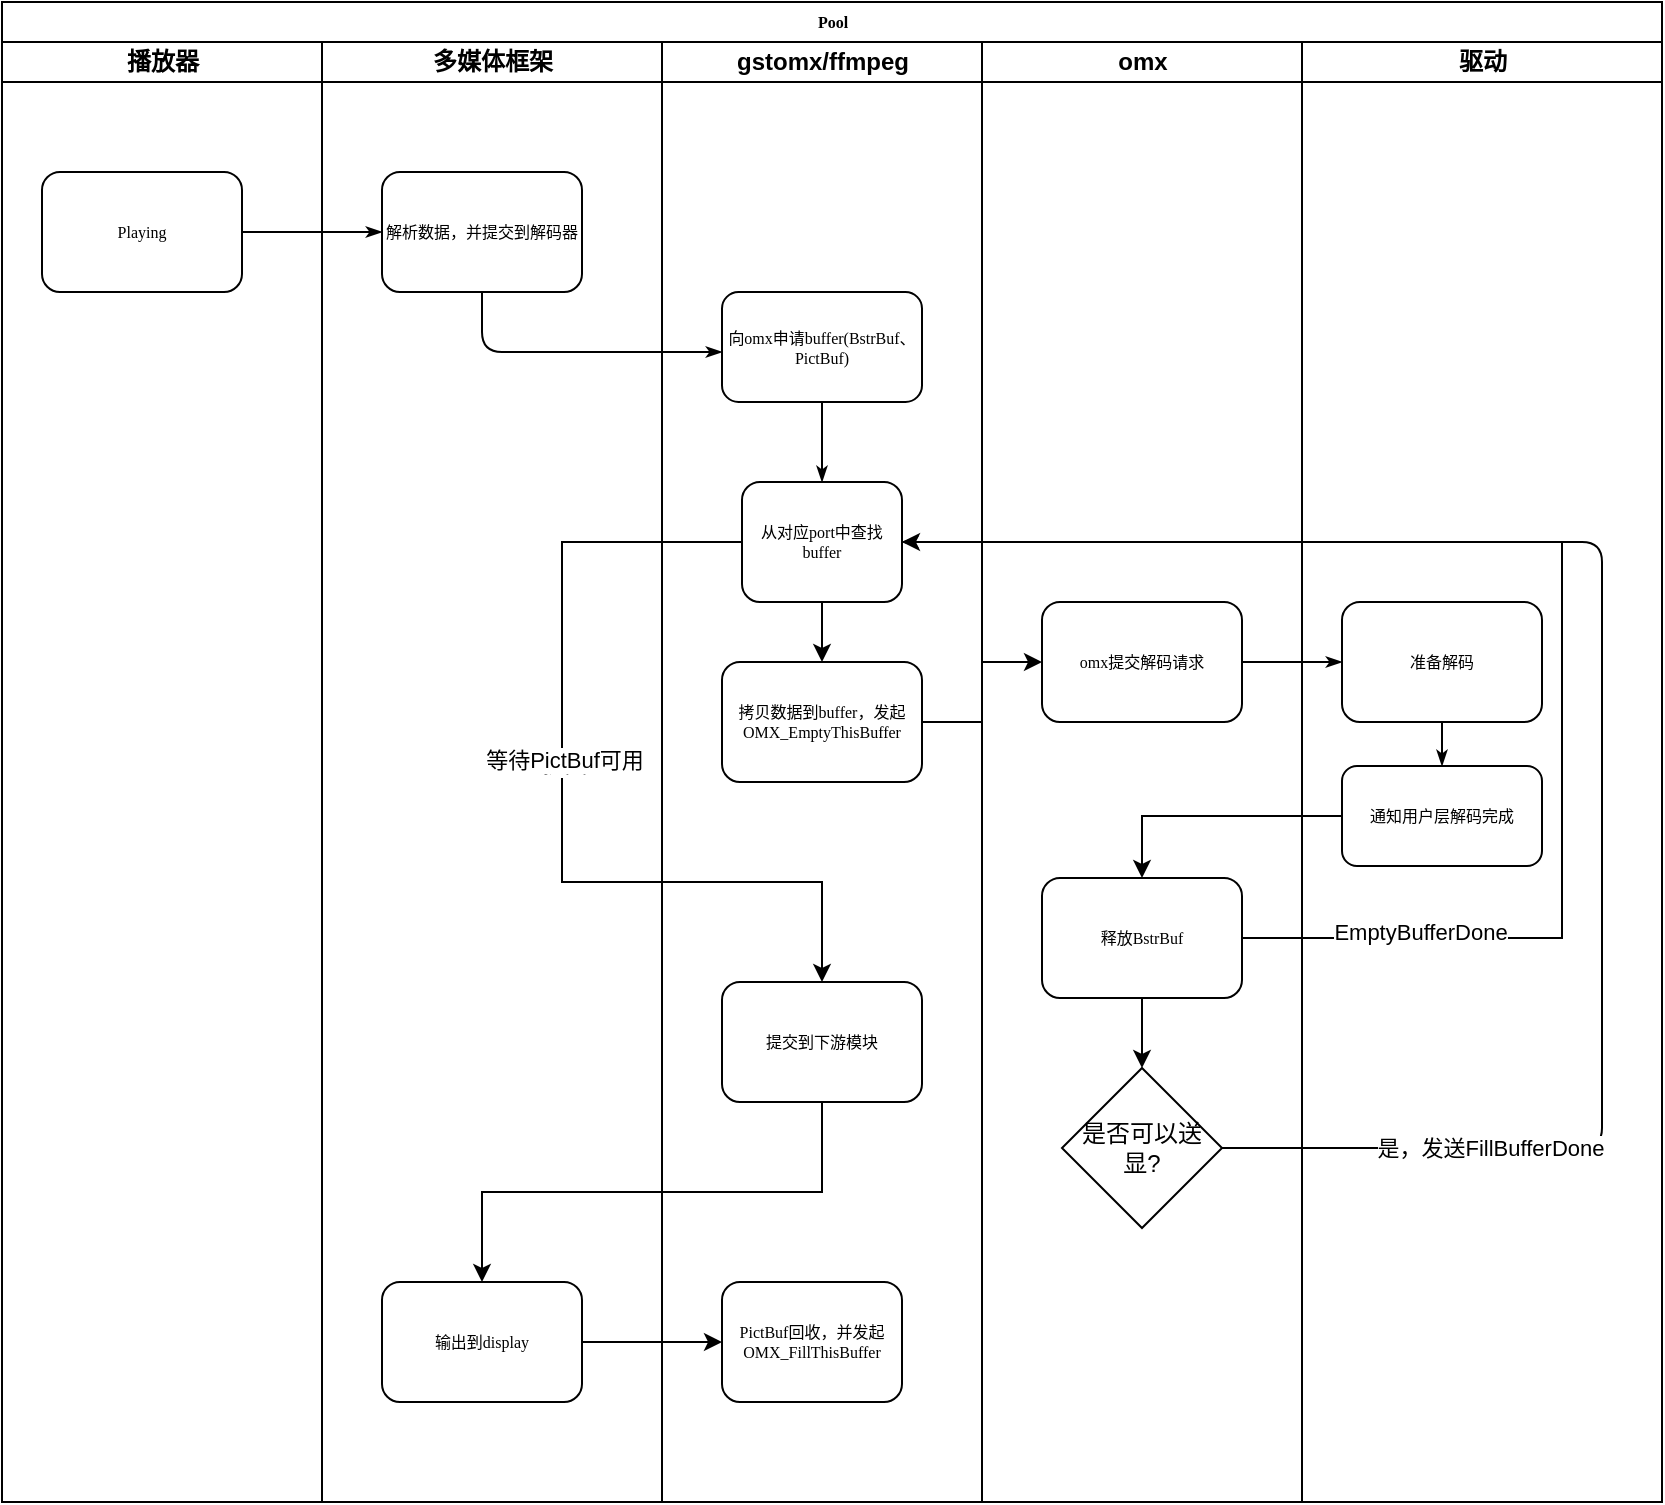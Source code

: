 <mxfile version="14.8.0" type="github">
  <diagram name="Page-1" id="74e2e168-ea6b-b213-b513-2b3c1d86103e">
    <mxGraphModel dx="1036" dy="1585" grid="1" gridSize="10" guides="1" tooltips="1" connect="1" arrows="1" fold="1" page="1" pageScale="1" pageWidth="1100" pageHeight="850" background="none" math="0" shadow="0">
      <root>
        <mxCell id="0" />
        <mxCell id="1" parent="0" />
        <mxCell id="77e6c97f196da883-1" value="Pool" style="swimlane;html=1;childLayout=stackLayout;startSize=20;rounded=0;shadow=0;labelBackgroundColor=none;strokeWidth=1;fontFamily=Verdana;fontSize=8;align=center;" parent="1" vertex="1">
          <mxGeometry x="110" y="-180" width="830" height="750" as="geometry" />
        </mxCell>
        <mxCell id="77e6c97f196da883-2" value="播放器" style="swimlane;html=1;startSize=20;" parent="77e6c97f196da883-1" vertex="1">
          <mxGeometry y="20" width="160" height="730" as="geometry" />
        </mxCell>
        <mxCell id="77e6c97f196da883-8" value="Playing" style="rounded=1;whiteSpace=wrap;html=1;shadow=0;labelBackgroundColor=none;strokeWidth=1;fontFamily=Verdana;fontSize=8;align=center;" parent="77e6c97f196da883-2" vertex="1">
          <mxGeometry x="20" y="65" width="100" height="60" as="geometry" />
        </mxCell>
        <mxCell id="77e6c97f196da883-26" style="edgeStyle=orthogonalEdgeStyle;rounded=1;html=1;labelBackgroundColor=none;startArrow=none;startFill=0;startSize=5;endArrow=classicThin;endFill=1;endSize=5;jettySize=auto;orthogonalLoop=1;strokeWidth=1;fontFamily=Verdana;fontSize=8" parent="77e6c97f196da883-1" source="77e6c97f196da883-8" target="77e6c97f196da883-11" edge="1">
          <mxGeometry relative="1" as="geometry" />
        </mxCell>
        <mxCell id="77e6c97f196da883-27" style="edgeStyle=orthogonalEdgeStyle;rounded=1;html=1;labelBackgroundColor=none;startArrow=none;startFill=0;startSize=5;endArrow=classicThin;endFill=1;endSize=5;jettySize=auto;orthogonalLoop=1;strokeWidth=1;fontFamily=Verdana;fontSize=8" parent="77e6c97f196da883-1" source="77e6c97f196da883-11" target="77e6c97f196da883-9" edge="1">
          <mxGeometry relative="1" as="geometry">
            <Array as="points">
              <mxPoint x="240" y="175" />
            </Array>
          </mxGeometry>
        </mxCell>
        <mxCell id="107ba76e4e335f99-1" style="edgeStyle=orthogonalEdgeStyle;rounded=1;html=1;labelBackgroundColor=none;startArrow=none;startFill=0;startSize=5;endArrow=classicThin;endFill=1;endSize=5;jettySize=auto;orthogonalLoop=1;strokeWidth=1;fontFamily=Verdana;fontSize=8;exitX=1;exitY=0.5;exitDx=0;exitDy=0;" parent="77e6c97f196da883-1" source="77e6c97f196da883-15" target="77e6c97f196da883-18" edge="1">
          <mxGeometry relative="1" as="geometry">
            <mxPoint x="620" y="450" as="sourcePoint" />
            <Array as="points" />
          </mxGeometry>
        </mxCell>
        <mxCell id="77e6c97f196da883-3" value="多媒体框架" style="swimlane;html=1;startSize=20;" parent="77e6c97f196da883-1" vertex="1">
          <mxGeometry x="160" y="20" width="170" height="730" as="geometry" />
        </mxCell>
        <mxCell id="77e6c97f196da883-11" value="解析数据，并提交到解码器" style="rounded=1;whiteSpace=wrap;html=1;shadow=0;labelBackgroundColor=none;strokeWidth=1;fontFamily=Verdana;fontSize=8;align=center;" parent="77e6c97f196da883-3" vertex="1">
          <mxGeometry x="30" y="65" width="100" height="60" as="geometry" />
        </mxCell>
        <mxCell id="77e6c97f196da883-23" value="输出到display" style="rounded=1;whiteSpace=wrap;html=1;shadow=0;labelBackgroundColor=none;strokeWidth=1;fontFamily=Verdana;fontSize=8;align=center;" parent="77e6c97f196da883-3" vertex="1">
          <mxGeometry x="30" y="620" width="100" height="60" as="geometry" />
        </mxCell>
        <mxCell id="77e6c97f196da883-4" value="gstomx/ffmpeg" style="swimlane;html=1;startSize=20;" parent="77e6c97f196da883-1" vertex="1">
          <mxGeometry x="330" y="20" width="160" height="730" as="geometry" />
        </mxCell>
        <mxCell id="77e6c97f196da883-9" value="向omx申请buffer(BstrBuf、PictBuf)" style="rounded=1;whiteSpace=wrap;html=1;shadow=0;labelBackgroundColor=none;strokeWidth=1;fontFamily=Verdana;fontSize=8;align=center;" parent="77e6c97f196da883-4" vertex="1">
          <mxGeometry x="30" y="125" width="100" height="55" as="geometry" />
        </mxCell>
        <mxCell id="NEodAw-vATcQsWl_NQA6-4" value="拷贝数据到buffer，发起OMX_EmptyThisBuffer" style="rounded=1;whiteSpace=wrap;html=1;shadow=0;labelBackgroundColor=none;strokeWidth=1;fontFamily=Verdana;fontSize=8;align=center;" parent="77e6c97f196da883-4" vertex="1">
          <mxGeometry x="30" y="310" width="100" height="60" as="geometry" />
        </mxCell>
        <mxCell id="yOjiqAX6zCisSnx89uOd-18" value="PictBuf回收，并发起OMX_FillThisBuffer" style="rounded=1;whiteSpace=wrap;html=1;shadow=0;labelBackgroundColor=none;strokeWidth=1;fontFamily=Verdana;fontSize=8;align=center;" vertex="1" parent="77e6c97f196da883-4">
          <mxGeometry x="30" y="620" width="90" height="60" as="geometry" />
        </mxCell>
        <mxCell id="77e6c97f196da883-12" value="从对应port中查找buffer" style="rounded=1;whiteSpace=wrap;html=1;shadow=0;labelBackgroundColor=none;strokeWidth=1;fontFamily=Verdana;fontSize=8;align=center;" parent="77e6c97f196da883-4" vertex="1">
          <mxGeometry x="40" y="220" width="80" height="60" as="geometry" />
        </mxCell>
        <mxCell id="77e6c97f196da883-28" style="edgeStyle=orthogonalEdgeStyle;rounded=1;html=1;labelBackgroundColor=none;startArrow=none;startFill=0;startSize=5;endArrow=classicThin;endFill=1;endSize=5;jettySize=auto;orthogonalLoop=1;strokeWidth=1;fontFamily=Verdana;fontSize=8" parent="77e6c97f196da883-4" source="77e6c97f196da883-9" target="77e6c97f196da883-12" edge="1">
          <mxGeometry relative="1" as="geometry" />
        </mxCell>
        <mxCell id="yOjiqAX6zCisSnx89uOd-3" style="edgeStyle=orthogonalEdgeStyle;rounded=0;orthogonalLoop=1;jettySize=auto;html=1;exitX=0.5;exitY=1;exitDx=0;exitDy=0;entryX=0.5;entryY=0;entryDx=0;entryDy=0;" edge="1" parent="77e6c97f196da883-4" source="77e6c97f196da883-12" target="NEodAw-vATcQsWl_NQA6-4">
          <mxGeometry relative="1" as="geometry" />
        </mxCell>
        <mxCell id="yOjiqAX6zCisSnx89uOd-26" value="提交到下游模块" style="rounded=1;whiteSpace=wrap;html=1;shadow=0;labelBackgroundColor=none;strokeWidth=1;fontFamily=Verdana;fontSize=8;align=center;" vertex="1" parent="77e6c97f196da883-4">
          <mxGeometry x="30" y="470" width="100" height="60" as="geometry" />
        </mxCell>
        <mxCell id="yOjiqAX6zCisSnx89uOd-24" style="edgeStyle=orthogonalEdgeStyle;rounded=0;orthogonalLoop=1;jettySize=auto;html=1;exitX=0;exitY=0.5;exitDx=0;exitDy=0;entryX=0.5;entryY=0;entryDx=0;entryDy=0;" edge="1" parent="77e6c97f196da883-4" source="77e6c97f196da883-12" target="yOjiqAX6zCisSnx89uOd-26">
          <mxGeometry relative="1" as="geometry">
            <Array as="points">
              <mxPoint x="-50" y="250" />
              <mxPoint x="-50" y="420" />
              <mxPoint x="80" y="420" />
            </Array>
          </mxGeometry>
        </mxCell>
        <mxCell id="yOjiqAX6zCisSnx89uOd-25" value="提交" style="edgeLabel;html=1;align=center;verticalAlign=middle;resizable=0;points=[];" vertex="1" connectable="0" parent="yOjiqAX6zCisSnx89uOd-24">
          <mxGeometry x="-0.088" y="1" relative="1" as="geometry">
            <mxPoint as="offset" />
          </mxGeometry>
        </mxCell>
        <mxCell id="yOjiqAX6zCisSnx89uOd-27" value="等待PictBuf可用" style="edgeLabel;html=1;align=center;verticalAlign=middle;resizable=0;points=[];" vertex="1" connectable="0" parent="yOjiqAX6zCisSnx89uOd-24">
          <mxGeometry x="-0.098" y="1" relative="1" as="geometry">
            <mxPoint as="offset" />
          </mxGeometry>
        </mxCell>
        <mxCell id="77e6c97f196da883-5" value="omx" style="swimlane;html=1;startSize=20;" parent="77e6c97f196da883-1" vertex="1">
          <mxGeometry x="490" y="20" width="160" height="730" as="geometry" />
        </mxCell>
        <mxCell id="77e6c97f196da883-15" value="omx提交解码请求" style="rounded=1;whiteSpace=wrap;html=1;shadow=0;labelBackgroundColor=none;strokeWidth=1;fontFamily=Verdana;fontSize=8;align=center;" parent="77e6c97f196da883-5" vertex="1">
          <mxGeometry x="30" y="280" width="100" height="60" as="geometry" />
        </mxCell>
        <mxCell id="yOjiqAX6zCisSnx89uOd-1" value="是否可以送显?" style="rhombus;whiteSpace=wrap;html=1;" vertex="1" parent="77e6c97f196da883-5">
          <mxGeometry x="40" y="513" width="80" height="80" as="geometry" />
        </mxCell>
        <mxCell id="yOjiqAX6zCisSnx89uOd-17" style="edgeStyle=orthogonalEdgeStyle;rounded=0;orthogonalLoop=1;jettySize=auto;html=1;exitX=0.5;exitY=1;exitDx=0;exitDy=0;entryX=0.5;entryY=0;entryDx=0;entryDy=0;" edge="1" parent="77e6c97f196da883-5" source="yOjiqAX6zCisSnx89uOd-8" target="yOjiqAX6zCisSnx89uOd-1">
          <mxGeometry relative="1" as="geometry" />
        </mxCell>
        <mxCell id="yOjiqAX6zCisSnx89uOd-8" value="释放BstrBuf" style="rounded=1;whiteSpace=wrap;html=1;shadow=0;labelBackgroundColor=none;strokeWidth=1;fontFamily=Verdana;fontSize=8;align=center;" vertex="1" parent="77e6c97f196da883-5">
          <mxGeometry x="30" y="418" width="100" height="60" as="geometry" />
        </mxCell>
        <mxCell id="77e6c97f196da883-6" value="驱动" style="swimlane;html=1;startSize=20;" parent="77e6c97f196da883-1" vertex="1">
          <mxGeometry x="650" y="20" width="180" height="730" as="geometry" />
        </mxCell>
        <mxCell id="77e6c97f196da883-18" value="准备解码" style="rounded=1;whiteSpace=wrap;html=1;shadow=0;labelBackgroundColor=none;strokeWidth=1;fontFamily=Verdana;fontSize=8;align=center;" parent="77e6c97f196da883-6" vertex="1">
          <mxGeometry x="20" y="280" width="100" height="60" as="geometry" />
        </mxCell>
        <mxCell id="77e6c97f196da883-21" value="通知用户层解码完成" style="rounded=1;whiteSpace=wrap;html=1;shadow=0;labelBackgroundColor=none;strokeWidth=1;fontFamily=Verdana;fontSize=8;align=center;" parent="77e6c97f196da883-6" vertex="1">
          <mxGeometry x="20" y="362" width="100" height="50" as="geometry" />
        </mxCell>
        <mxCell id="77e6c97f196da883-37" style="edgeStyle=orthogonalEdgeStyle;rounded=1;html=1;labelBackgroundColor=none;startArrow=none;startFill=0;startSize=5;endArrow=classicThin;endFill=1;endSize=5;jettySize=auto;orthogonalLoop=1;strokeWidth=1;fontFamily=Verdana;fontSize=8;entryX=0.5;entryY=0;entryDx=0;entryDy=0;" parent="77e6c97f196da883-6" source="77e6c97f196da883-18" target="77e6c97f196da883-21" edge="1">
          <mxGeometry relative="1" as="geometry">
            <mxPoint x="70" y="310" as="targetPoint" />
          </mxGeometry>
        </mxCell>
        <mxCell id="NEodAw-vATcQsWl_NQA6-7" style="edgeStyle=orthogonalEdgeStyle;rounded=0;orthogonalLoop=1;jettySize=auto;html=1;exitX=1;exitY=0.5;exitDx=0;exitDy=0;entryX=0;entryY=0.5;entryDx=0;entryDy=0;" parent="77e6c97f196da883-1" source="NEodAw-vATcQsWl_NQA6-4" target="77e6c97f196da883-15" edge="1">
          <mxGeometry relative="1" as="geometry" />
        </mxCell>
        <mxCell id="107ba76e4e335f99-3" style="edgeStyle=orthogonalEdgeStyle;rounded=1;html=1;labelBackgroundColor=none;startArrow=none;startFill=0;startSize=5;endArrow=classicThin;endFill=1;endSize=5;jettySize=auto;orthogonalLoop=1;strokeColor=#000000;strokeWidth=1;fontFamily=Verdana;fontSize=8;fontColor=#000000;exitX=1;exitY=0.5;exitDx=0;exitDy=0;entryX=1;entryY=0.5;entryDx=0;entryDy=0;" parent="77e6c97f196da883-1" source="yOjiqAX6zCisSnx89uOd-1" target="77e6c97f196da883-12" edge="1">
          <mxGeometry relative="1" as="geometry">
            <mxPoint x="570" y="633" as="sourcePoint" />
            <mxPoint x="550" y="210" as="targetPoint" />
            <Array as="points">
              <mxPoint x="800" y="573" />
              <mxPoint x="800" y="270" />
            </Array>
          </mxGeometry>
        </mxCell>
        <mxCell id="yOjiqAX6zCisSnx89uOd-28" value="是，发送FillBufferDone" style="edgeLabel;html=1;align=center;verticalAlign=middle;resizable=0;points=[];" vertex="1" connectable="0" parent="107ba76e4e335f99-3">
          <mxGeometry x="-0.683" relative="1" as="geometry">
            <mxPoint as="offset" />
          </mxGeometry>
        </mxCell>
        <mxCell id="yOjiqAX6zCisSnx89uOd-9" style="edgeStyle=orthogonalEdgeStyle;rounded=0;orthogonalLoop=1;jettySize=auto;html=1;exitX=0;exitY=0.5;exitDx=0;exitDy=0;entryX=0.5;entryY=0;entryDx=0;entryDy=0;" edge="1" parent="77e6c97f196da883-1" source="77e6c97f196da883-21" target="yOjiqAX6zCisSnx89uOd-8">
          <mxGeometry relative="1" as="geometry" />
        </mxCell>
        <mxCell id="yOjiqAX6zCisSnx89uOd-19" style="edgeStyle=orthogonalEdgeStyle;rounded=0;orthogonalLoop=1;jettySize=auto;html=1;exitX=1;exitY=0.5;exitDx=0;exitDy=0;" edge="1" parent="77e6c97f196da883-1" source="77e6c97f196da883-23" target="yOjiqAX6zCisSnx89uOd-18">
          <mxGeometry relative="1" as="geometry" />
        </mxCell>
        <mxCell id="yOjiqAX6zCisSnx89uOd-16" style="edgeStyle=orthogonalEdgeStyle;rounded=0;orthogonalLoop=1;jettySize=auto;html=1;exitX=1;exitY=0.5;exitDx=0;exitDy=0;" edge="1" parent="77e6c97f196da883-1" source="yOjiqAX6zCisSnx89uOd-8">
          <mxGeometry relative="1" as="geometry">
            <mxPoint x="420" y="430" as="sourcePoint" />
            <mxPoint x="450" y="270" as="targetPoint" />
            <Array as="points">
              <mxPoint x="780" y="468" />
              <mxPoint x="780" y="270" />
            </Array>
          </mxGeometry>
        </mxCell>
        <mxCell id="yOjiqAX6zCisSnx89uOd-20" value="EmptyBufferDone" style="edgeLabel;html=1;align=center;verticalAlign=middle;resizable=0;points=[];" vertex="1" connectable="0" parent="yOjiqAX6zCisSnx89uOd-16">
          <mxGeometry x="-0.741" y="3" relative="1" as="geometry">
            <mxPoint as="offset" />
          </mxGeometry>
        </mxCell>
        <mxCell id="yOjiqAX6zCisSnx89uOd-29" style="edgeStyle=orthogonalEdgeStyle;rounded=0;orthogonalLoop=1;jettySize=auto;html=1;exitX=0.5;exitY=1;exitDx=0;exitDy=0;entryX=0.5;entryY=0;entryDx=0;entryDy=0;" edge="1" parent="77e6c97f196da883-1" source="yOjiqAX6zCisSnx89uOd-26" target="77e6c97f196da883-23">
          <mxGeometry relative="1" as="geometry" />
        </mxCell>
      </root>
    </mxGraphModel>
  </diagram>
</mxfile>
